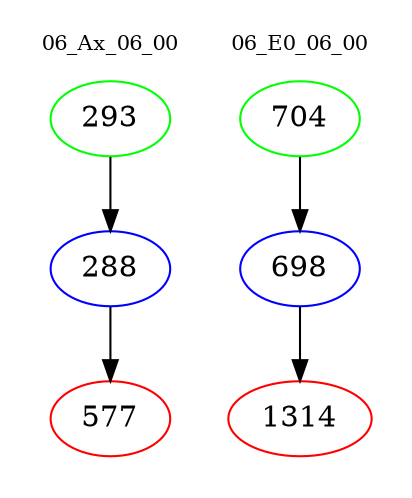 digraph{
subgraph cluster_0 {
color = white
label = "06_Ax_06_00";
fontsize=10;
T0_293 [label="293", color="green"]
T0_293 -> T0_288 [color="black"]
T0_288 [label="288", color="blue"]
T0_288 -> T0_577 [color="black"]
T0_577 [label="577", color="red"]
}
subgraph cluster_1 {
color = white
label = "06_E0_06_00";
fontsize=10;
T1_704 [label="704", color="green"]
T1_704 -> T1_698 [color="black"]
T1_698 [label="698", color="blue"]
T1_698 -> T1_1314 [color="black"]
T1_1314 [label="1314", color="red"]
}
}
